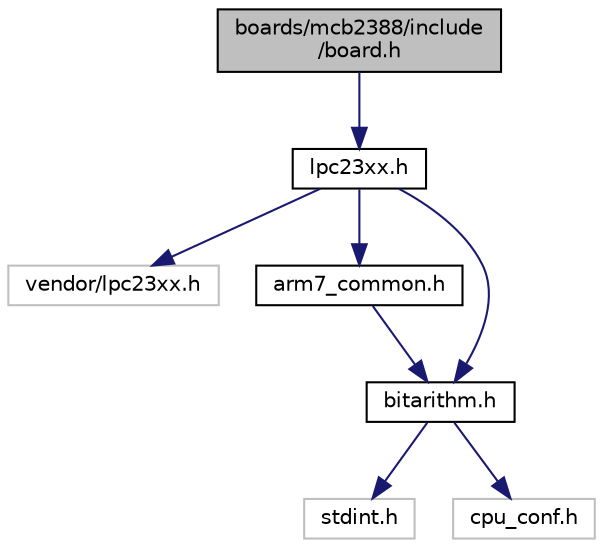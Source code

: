 digraph "boards/mcb2388/include/board.h"
{
 // LATEX_PDF_SIZE
  edge [fontname="Helvetica",fontsize="10",labelfontname="Helvetica",labelfontsize="10"];
  node [fontname="Helvetica",fontsize="10",shape=record];
  Node1 [label="boards/mcb2388/include\l/board.h",height=0.2,width=0.4,color="black", fillcolor="grey75", style="filled", fontcolor="black",tooltip="Basic definitions for the MCB2388 board."];
  Node1 -> Node2 [color="midnightblue",fontsize="10",style="solid",fontname="Helvetica"];
  Node2 [label="lpc23xx.h",height=0.2,width=0.4,color="black", fillcolor="white", style="filled",URL="$lpc23xx_8h_source.html",tooltip=" "];
  Node2 -> Node3 [color="midnightblue",fontsize="10",style="solid",fontname="Helvetica"];
  Node3 [label="vendor/lpc23xx.h",height=0.2,width=0.4,color="grey75", fillcolor="white", style="filled",tooltip=" "];
  Node2 -> Node4 [color="midnightblue",fontsize="10",style="solid",fontname="Helvetica"];
  Node4 [label="arm7_common.h",height=0.2,width=0.4,color="black", fillcolor="white", style="filled",URL="$arm7__common_8h.html",tooltip="ARM7 CPU common declarations."];
  Node4 -> Node5 [color="midnightblue",fontsize="10",style="solid",fontname="Helvetica"];
  Node5 [label="bitarithm.h",height=0.2,width=0.4,color="black", fillcolor="white", style="filled",URL="$bitarithm_8h.html",tooltip="Helper functions for bit arithmetic."];
  Node5 -> Node6 [color="midnightblue",fontsize="10",style="solid",fontname="Helvetica"];
  Node6 [label="stdint.h",height=0.2,width=0.4,color="grey75", fillcolor="white", style="filled",tooltip=" "];
  Node5 -> Node7 [color="midnightblue",fontsize="10",style="solid",fontname="Helvetica"];
  Node7 [label="cpu_conf.h",height=0.2,width=0.4,color="grey75", fillcolor="white", style="filled",tooltip=" "];
  Node2 -> Node5 [color="midnightblue",fontsize="10",style="solid",fontname="Helvetica"];
}
